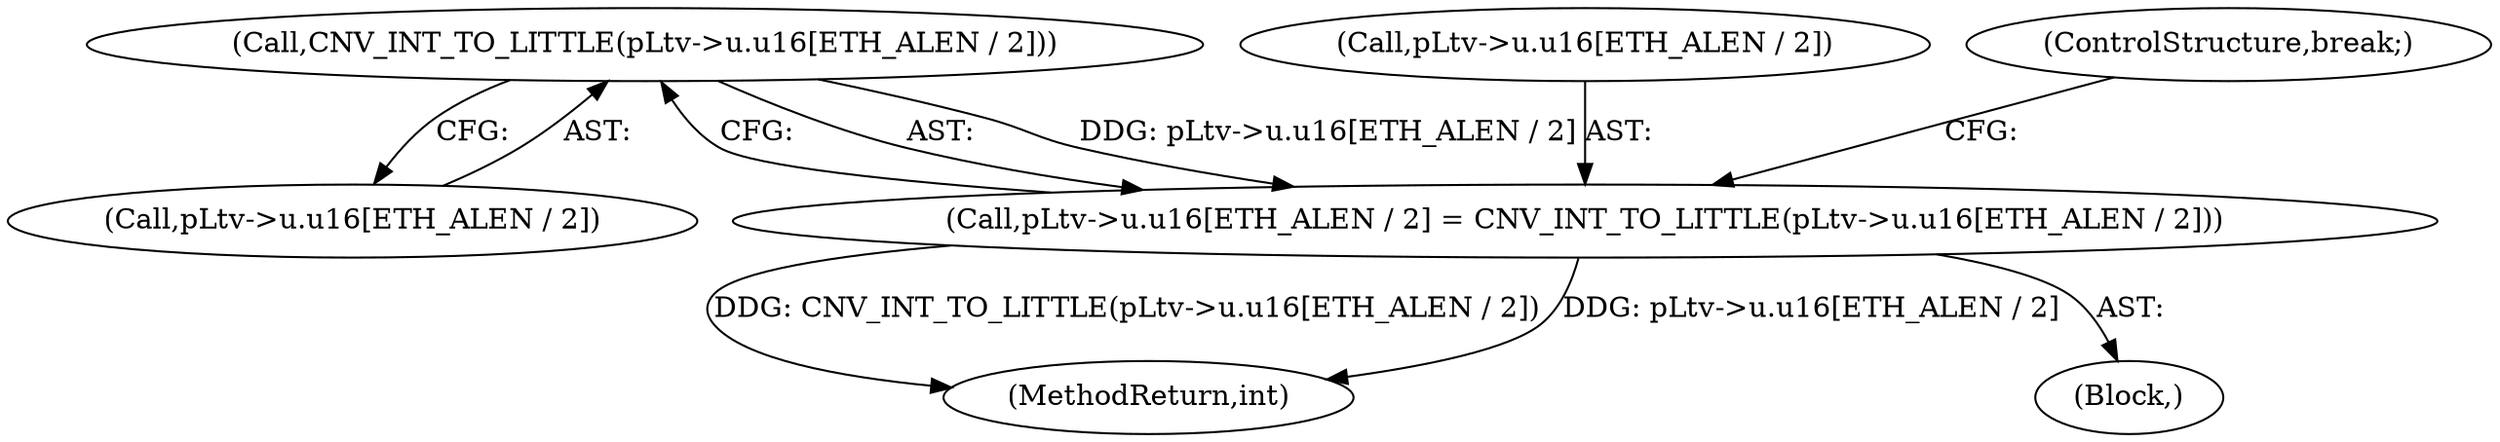 digraph "0_linux_b5e2f339865fb443107e5b10603e53bbc92dc054_0@array" {
"1002345" [label="(Call,CNV_INT_TO_LITTLE(pLtv->u.u16[ETH_ALEN / 2]))"];
"1002335" [label="(Call,pLtv->u.u16[ETH_ALEN / 2] = CNV_INT_TO_LITTLE(pLtv->u.u16[ETH_ALEN / 2]))"];
"1002520" [label="(MethodReturn,int)"];
"1002336" [label="(Call,pLtv->u.u16[ETH_ALEN / 2])"];
"1002355" [label="(ControlStructure,break;)"];
"1002346" [label="(Call,pLtv->u.u16[ETH_ALEN / 2])"];
"1002335" [label="(Call,pLtv->u.u16[ETH_ALEN / 2] = CNV_INT_TO_LITTLE(pLtv->u.u16[ETH_ALEN / 2]))"];
"1000412" [label="(Block,)"];
"1002345" [label="(Call,CNV_INT_TO_LITTLE(pLtv->u.u16[ETH_ALEN / 2]))"];
"1002345" -> "1002335"  [label="AST: "];
"1002345" -> "1002346"  [label="CFG: "];
"1002346" -> "1002345"  [label="AST: "];
"1002335" -> "1002345"  [label="CFG: "];
"1002345" -> "1002335"  [label="DDG: pLtv->u.u16[ETH_ALEN / 2]"];
"1002335" -> "1000412"  [label="AST: "];
"1002336" -> "1002335"  [label="AST: "];
"1002355" -> "1002335"  [label="CFG: "];
"1002335" -> "1002520"  [label="DDG: CNV_INT_TO_LITTLE(pLtv->u.u16[ETH_ALEN / 2])"];
"1002335" -> "1002520"  [label="DDG: pLtv->u.u16[ETH_ALEN / 2]"];
}
